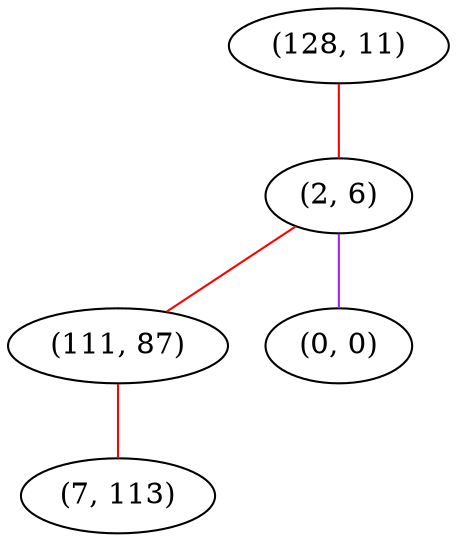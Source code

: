 graph "" {
"(128, 11)";
"(2, 6)";
"(111, 87)";
"(0, 0)";
"(7, 113)";
"(128, 11)" -- "(2, 6)"  [color=red, key=0, weight=1];
"(2, 6)" -- "(0, 0)"  [color=purple, key=0, weight=4];
"(2, 6)" -- "(111, 87)"  [color=red, key=0, weight=1];
"(111, 87)" -- "(7, 113)"  [color=red, key=0, weight=1];
}
